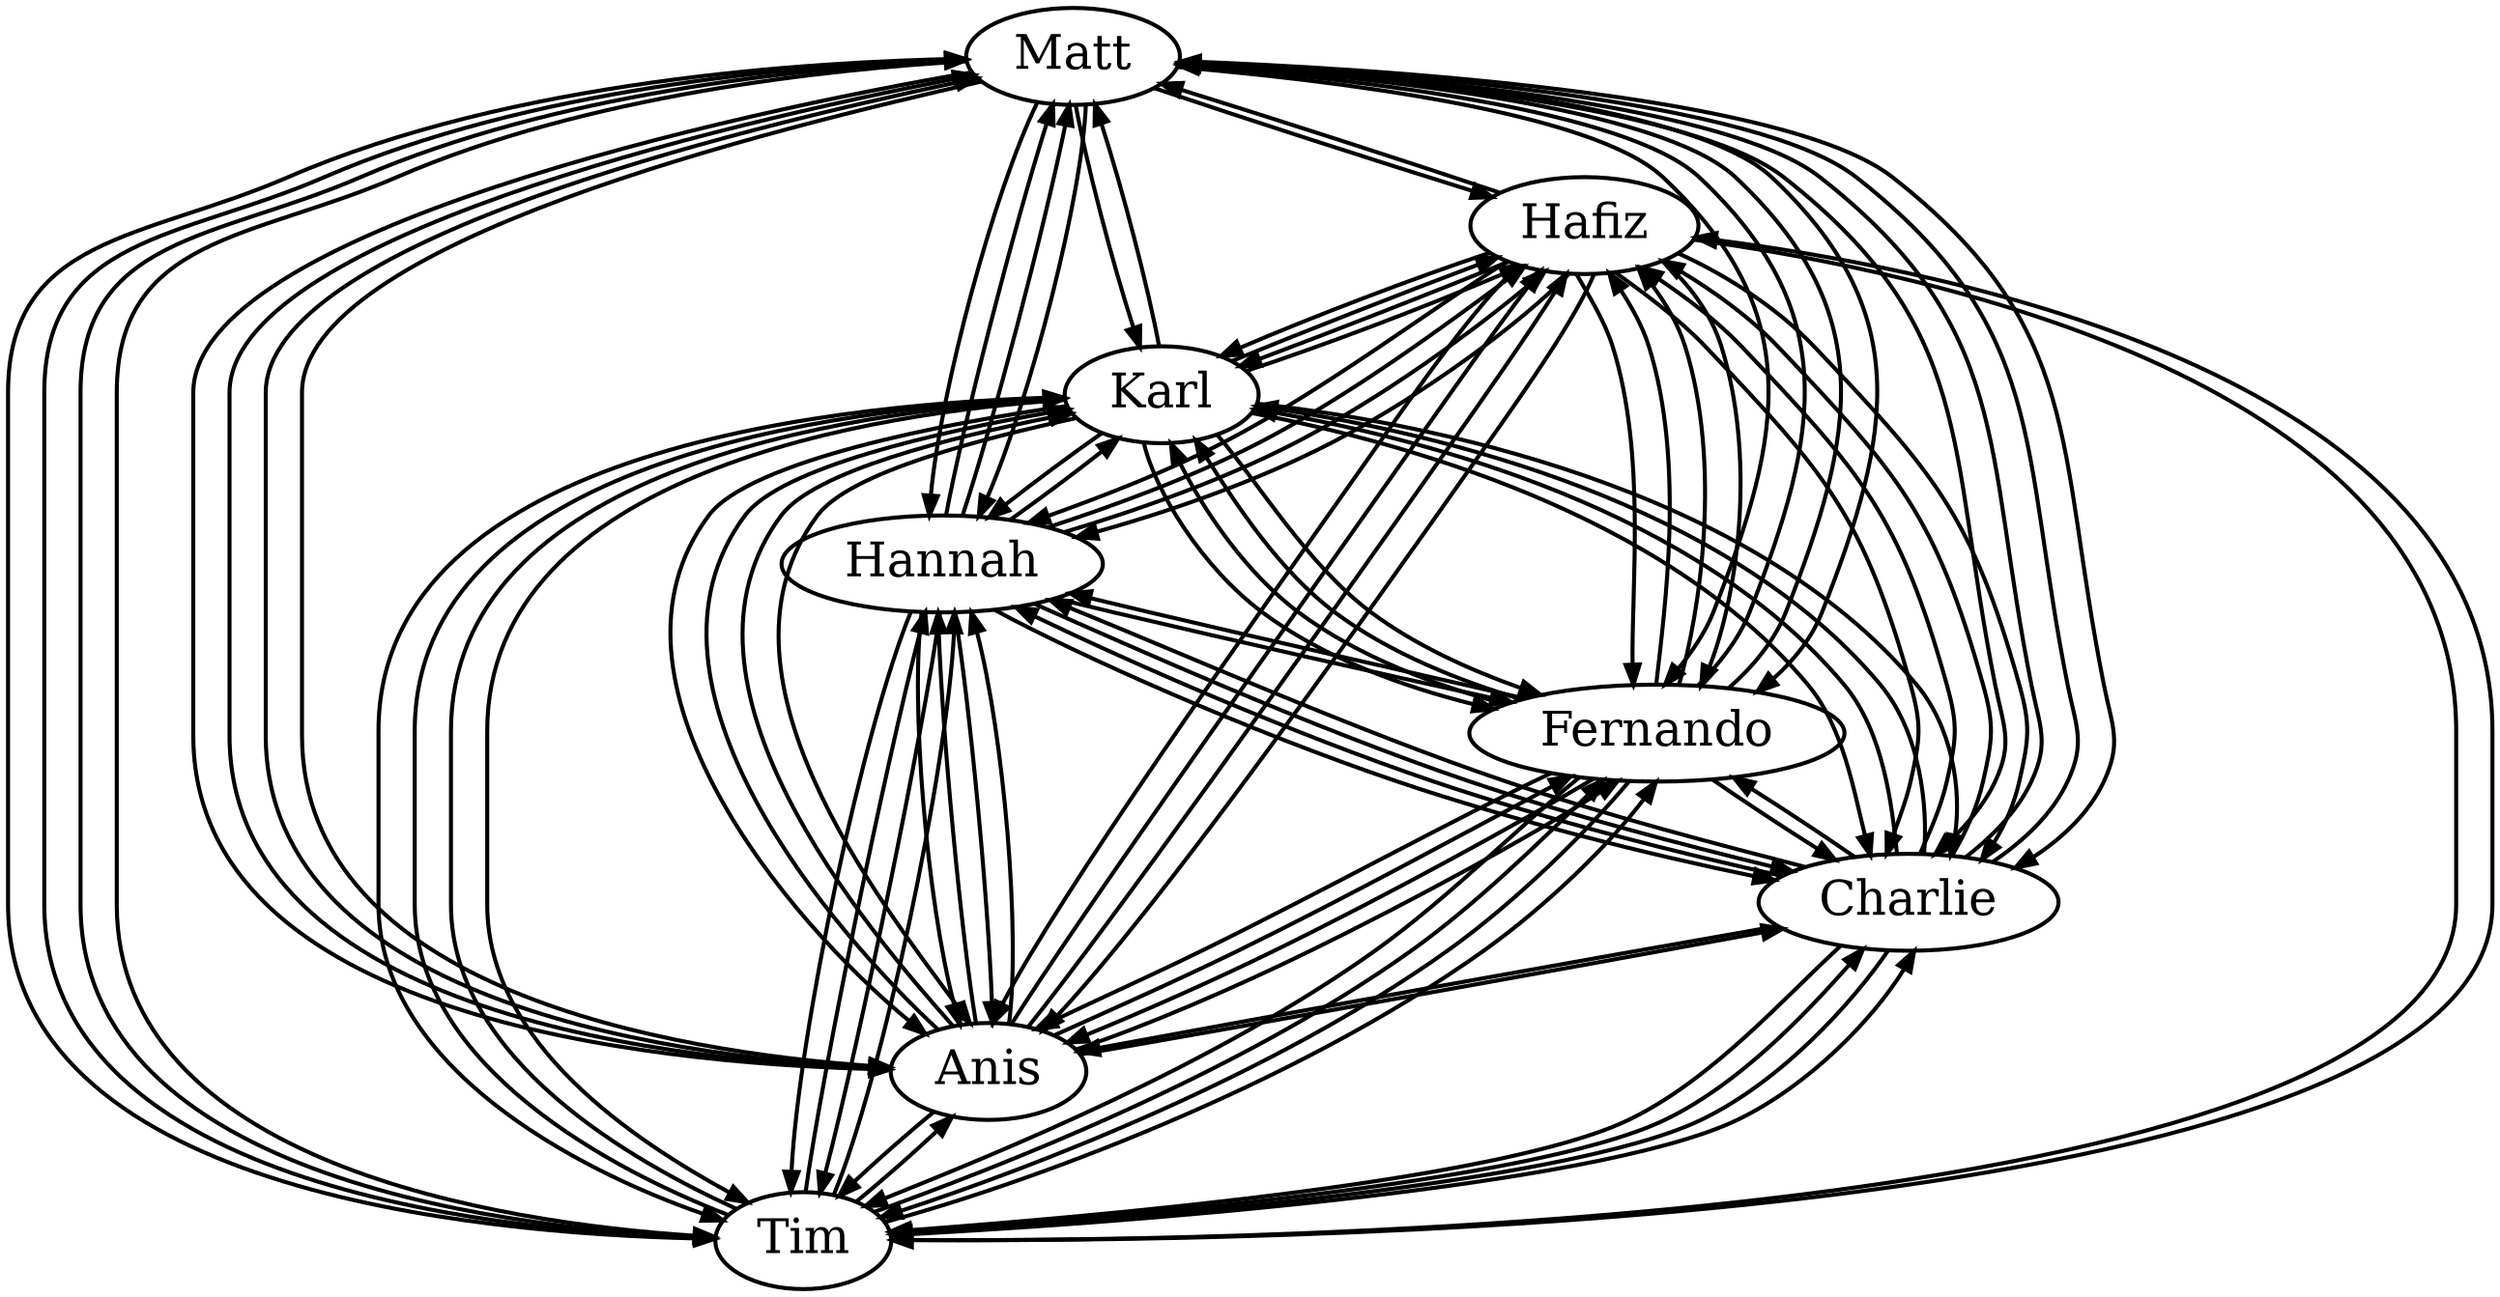 digraph fully_connected {
  edge [penwidth=2] node [penwidth=2, fontsize=24]
  Matt -> Hafiz -> Tim -> Anis -> Charlie -> Fernando -> Hannah -> Karl -> Matt
  Matt -> Karl -> Hannah -> Fernando -> Charlie -> Anis -> Tim -> Hafiz -> Matt

  Karl -> Hafiz -> Karl
  Karl -> Tim -> Karl
  Karl -> Anis -> Karl
  Karl -> Charlie -> Karl
  Karl -> Fernando -> Karl

  Matt -> Tim -> Matt
  Matt -> Anis -> Matt
  Matt -> Charlie -> Matt
  Matt -> Fernando -> Matt
  Matt -> Hannah -> Matt

  Hafiz -> Anis -> Hafiz
  Hafiz -> Charlie -> Hafiz
  Hafiz -> Fernando -> Hafiz
  Hafiz -> Hannah -> Hafiz
  Hafiz -> Karl -> Hafiz

  Tim -> Charlie -> Tim
  Tim -> Fernando -> Tim
  Tim -> Hannah -> Tim
  Tim -> Karl -> Tim
  Tim -> Matt -> Tim

  Anis -> Fernando -> Anis
  Anis -> Hannah -> Anis
  Anis -> Karl -> Anis
  Anis -> Matt -> Anis
  Anis -> Hafiz -> Anis

  Charlie -> Hannah -> Charlie
  Charlie -> Karl -> Charlie
  Charlie -> Matt -> Charlie
  Charlie -> Hafiz -> Charlie
  Charlie -> Tim -> Charlie

  Fernando -> Karl -> Fernando
  Fernando -> Matt -> Fernando
  Fernando -> Hafiz -> Fernando
  Fernando -> Tim -> Fernando
  Fernando -> Anis -> Fernando

  Hannah -> Matt -> Hannah
  Hannah -> Hafiz -> Hannah
  Hannah -> Tim -> Hannah
  Hannah -> Anis -> Hannah
  Hannah -> Charlie -> Hannah
}
